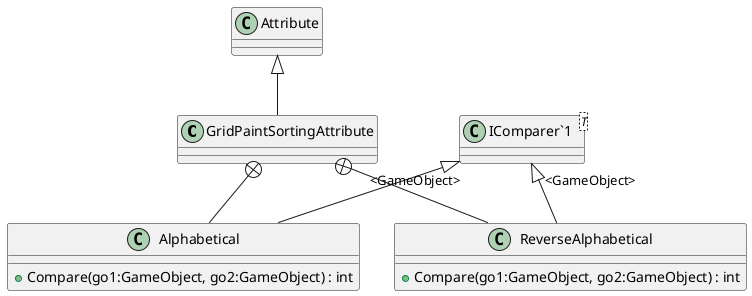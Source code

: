 @startuml
class GridPaintSortingAttribute {
}
class Alphabetical {
    + Compare(go1:GameObject, go2:GameObject) : int
}
class ReverseAlphabetical {
    + Compare(go1:GameObject, go2:GameObject) : int
}
class "IComparer`1"<T> {
}
Attribute <|-- GridPaintSortingAttribute
GridPaintSortingAttribute +-- Alphabetical
"IComparer`1" "<GameObject>" <|-- Alphabetical
GridPaintSortingAttribute +-- ReverseAlphabetical
"IComparer`1" "<GameObject>" <|-- ReverseAlphabetical
@enduml

